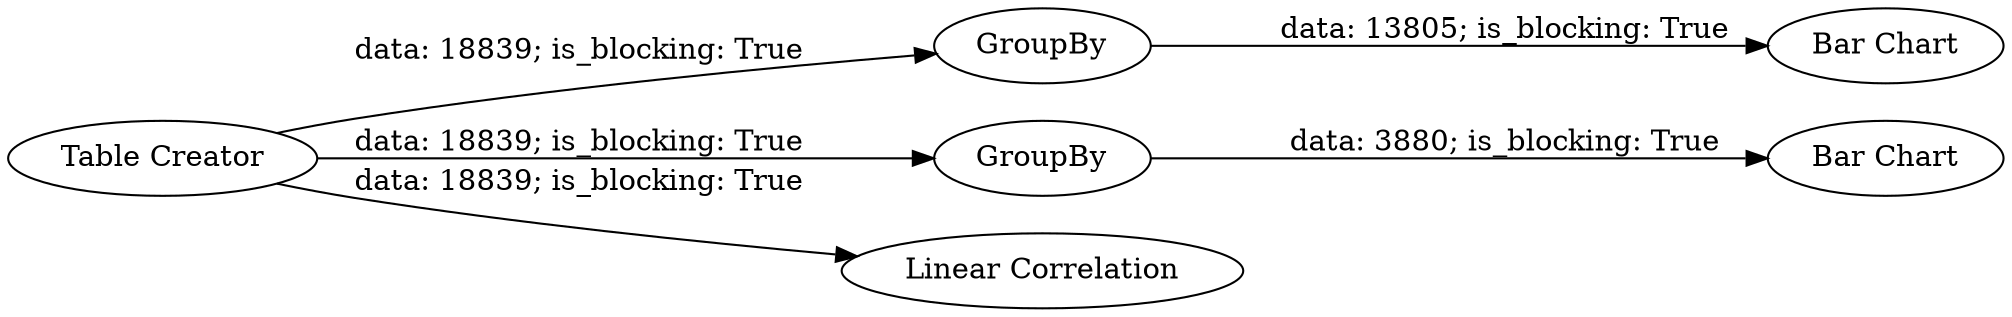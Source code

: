 digraph {
	"2732629759261029049_6" [label="Bar Chart"]
	"2732629759261029049_5" [label=GroupBy]
	"2732629759261029049_4" [label=GroupBy]
	"2732629759261029049_7" [label="Table Creator"]
	"2732629759261029049_2" [label="Linear Correlation"]
	"2732629759261029049_3" [label="Bar Chart"]
	"2732629759261029049_5" -> "2732629759261029049_6" [label="data: 13805; is_blocking: True"]
	"2732629759261029049_7" -> "2732629759261029049_2" [label="data: 18839; is_blocking: True"]
	"2732629759261029049_4" -> "2732629759261029049_3" [label="data: 3880; is_blocking: True"]
	"2732629759261029049_7" -> "2732629759261029049_4" [label="data: 18839; is_blocking: True"]
	"2732629759261029049_7" -> "2732629759261029049_5" [label="data: 18839; is_blocking: True"]
	rankdir=LR
}
